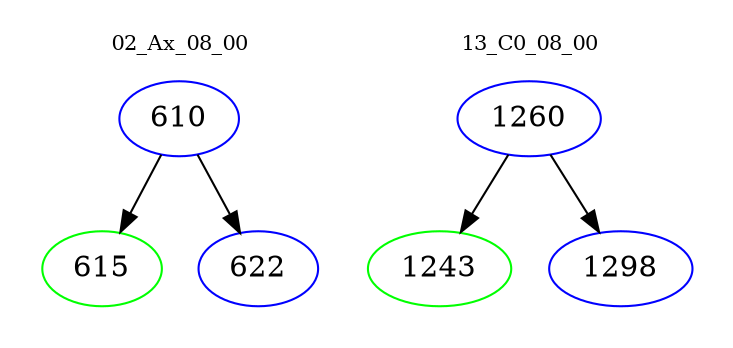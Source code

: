 digraph{
subgraph cluster_0 {
color = white
label = "02_Ax_08_00";
fontsize=10;
T0_610 [label="610", color="blue"]
T0_610 -> T0_615 [color="black"]
T0_615 [label="615", color="green"]
T0_610 -> T0_622 [color="black"]
T0_622 [label="622", color="blue"]
}
subgraph cluster_1 {
color = white
label = "13_C0_08_00";
fontsize=10;
T1_1260 [label="1260", color="blue"]
T1_1260 -> T1_1243 [color="black"]
T1_1243 [label="1243", color="green"]
T1_1260 -> T1_1298 [color="black"]
T1_1298 [label="1298", color="blue"]
}
}
